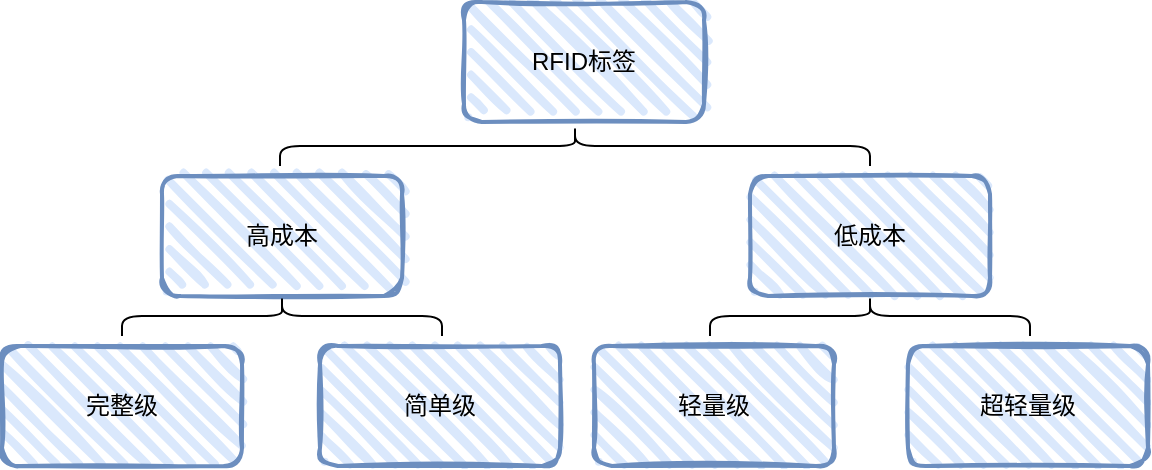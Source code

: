 <mxfile version="15.7.3" type="github">
  <diagram id="-MfTe0uy70lB-MDZyKfr" name="Page-1">
    <mxGraphModel dx="1422" dy="794" grid="1" gridSize="10" guides="1" tooltips="1" connect="1" arrows="1" fold="1" page="1" pageScale="1" pageWidth="1100" pageHeight="850" math="0" shadow="0">
      <root>
        <mxCell id="0" />
        <mxCell id="1" parent="0" />
        <mxCell id="vA2p_uhd6oJHB0OSIscs-1" value="&lt;font style=&quot;vertical-align: inherit&quot;&gt;&lt;font style=&quot;vertical-align: inherit&quot;&gt;RFID标签&lt;/font&gt;&lt;/font&gt;" style="rounded=1;whiteSpace=wrap;html=1;strokeWidth=2;fillWeight=4;hachureGap=8;hachureAngle=45;sketch=1;fillColor=#dae8fc;strokeColor=#6c8ebf;" vertex="1" parent="1">
          <mxGeometry x="451" y="183" width="120" height="60" as="geometry" />
        </mxCell>
        <mxCell id="vA2p_uhd6oJHB0OSIscs-2" value="&lt;font style=&quot;vertical-align: inherit&quot;&gt;&lt;font style=&quot;vertical-align: inherit&quot;&gt;高成本&lt;/font&gt;&lt;/font&gt;" style="rounded=1;whiteSpace=wrap;html=1;strokeWidth=2;fillWeight=4;hachureGap=8;hachureAngle=45;sketch=1;fillColor=#dae8fc;strokeColor=#6c8ebf;" vertex="1" parent="1">
          <mxGeometry x="300" y="270" width="120" height="60" as="geometry" />
        </mxCell>
        <mxCell id="vA2p_uhd6oJHB0OSIscs-3" value="低成本" style="rounded=1;whiteSpace=wrap;html=1;strokeWidth=2;fillWeight=4;hachureGap=8;hachureAngle=45;sketch=1;fillColor=#dae8fc;strokeColor=#6c8ebf;" vertex="1" parent="1">
          <mxGeometry x="594" y="270" width="120" height="60" as="geometry" />
        </mxCell>
        <mxCell id="vA2p_uhd6oJHB0OSIscs-4" value="完整级" style="rounded=1;whiteSpace=wrap;html=1;strokeWidth=2;fillWeight=4;hachureGap=8;hachureAngle=45;sketch=1;fillColor=#dae8fc;strokeColor=#6c8ebf;" vertex="1" parent="1">
          <mxGeometry x="220" y="355" width="120" height="60" as="geometry" />
        </mxCell>
        <mxCell id="vA2p_uhd6oJHB0OSIscs-5" value="简单级" style="rounded=1;whiteSpace=wrap;html=1;strokeWidth=2;fillWeight=4;hachureGap=8;hachureAngle=45;sketch=1;fillColor=#dae8fc;strokeColor=#6c8ebf;" vertex="1" parent="1">
          <mxGeometry x="379" y="355" width="120" height="60" as="geometry" />
        </mxCell>
        <mxCell id="vA2p_uhd6oJHB0OSIscs-7" value="轻量级" style="rounded=1;whiteSpace=wrap;html=1;strokeWidth=2;fillWeight=4;hachureGap=8;hachureAngle=45;sketch=1;fillColor=#dae8fc;strokeColor=#6c8ebf;" vertex="1" parent="1">
          <mxGeometry x="516" y="355" width="120" height="60" as="geometry" />
        </mxCell>
        <mxCell id="vA2p_uhd6oJHB0OSIscs-8" value="超轻量级" style="rounded=1;whiteSpace=wrap;html=1;strokeWidth=2;fillWeight=4;hachureGap=8;hachureAngle=45;sketch=1;fillColor=#dae8fc;strokeColor=#6c8ebf;" vertex="1" parent="1">
          <mxGeometry x="673" y="355" width="120" height="60" as="geometry" />
        </mxCell>
        <mxCell id="vA2p_uhd6oJHB0OSIscs-9" value="" style="shape=curlyBracket;whiteSpace=wrap;html=1;rounded=1;rotation=90;" vertex="1" parent="1">
          <mxGeometry x="496.5" y="107.5" width="20" height="295" as="geometry" />
        </mxCell>
        <mxCell id="vA2p_uhd6oJHB0OSIscs-10" value="" style="shape=curlyBracket;whiteSpace=wrap;html=1;rounded=1;rotation=90;" vertex="1" parent="1">
          <mxGeometry x="350" y="260" width="20" height="160" as="geometry" />
        </mxCell>
        <mxCell id="vA2p_uhd6oJHB0OSIscs-12" value="" style="shape=curlyBracket;whiteSpace=wrap;html=1;rounded=1;rotation=90;" vertex="1" parent="1">
          <mxGeometry x="644" y="260" width="20" height="160" as="geometry" />
        </mxCell>
      </root>
    </mxGraphModel>
  </diagram>
</mxfile>
